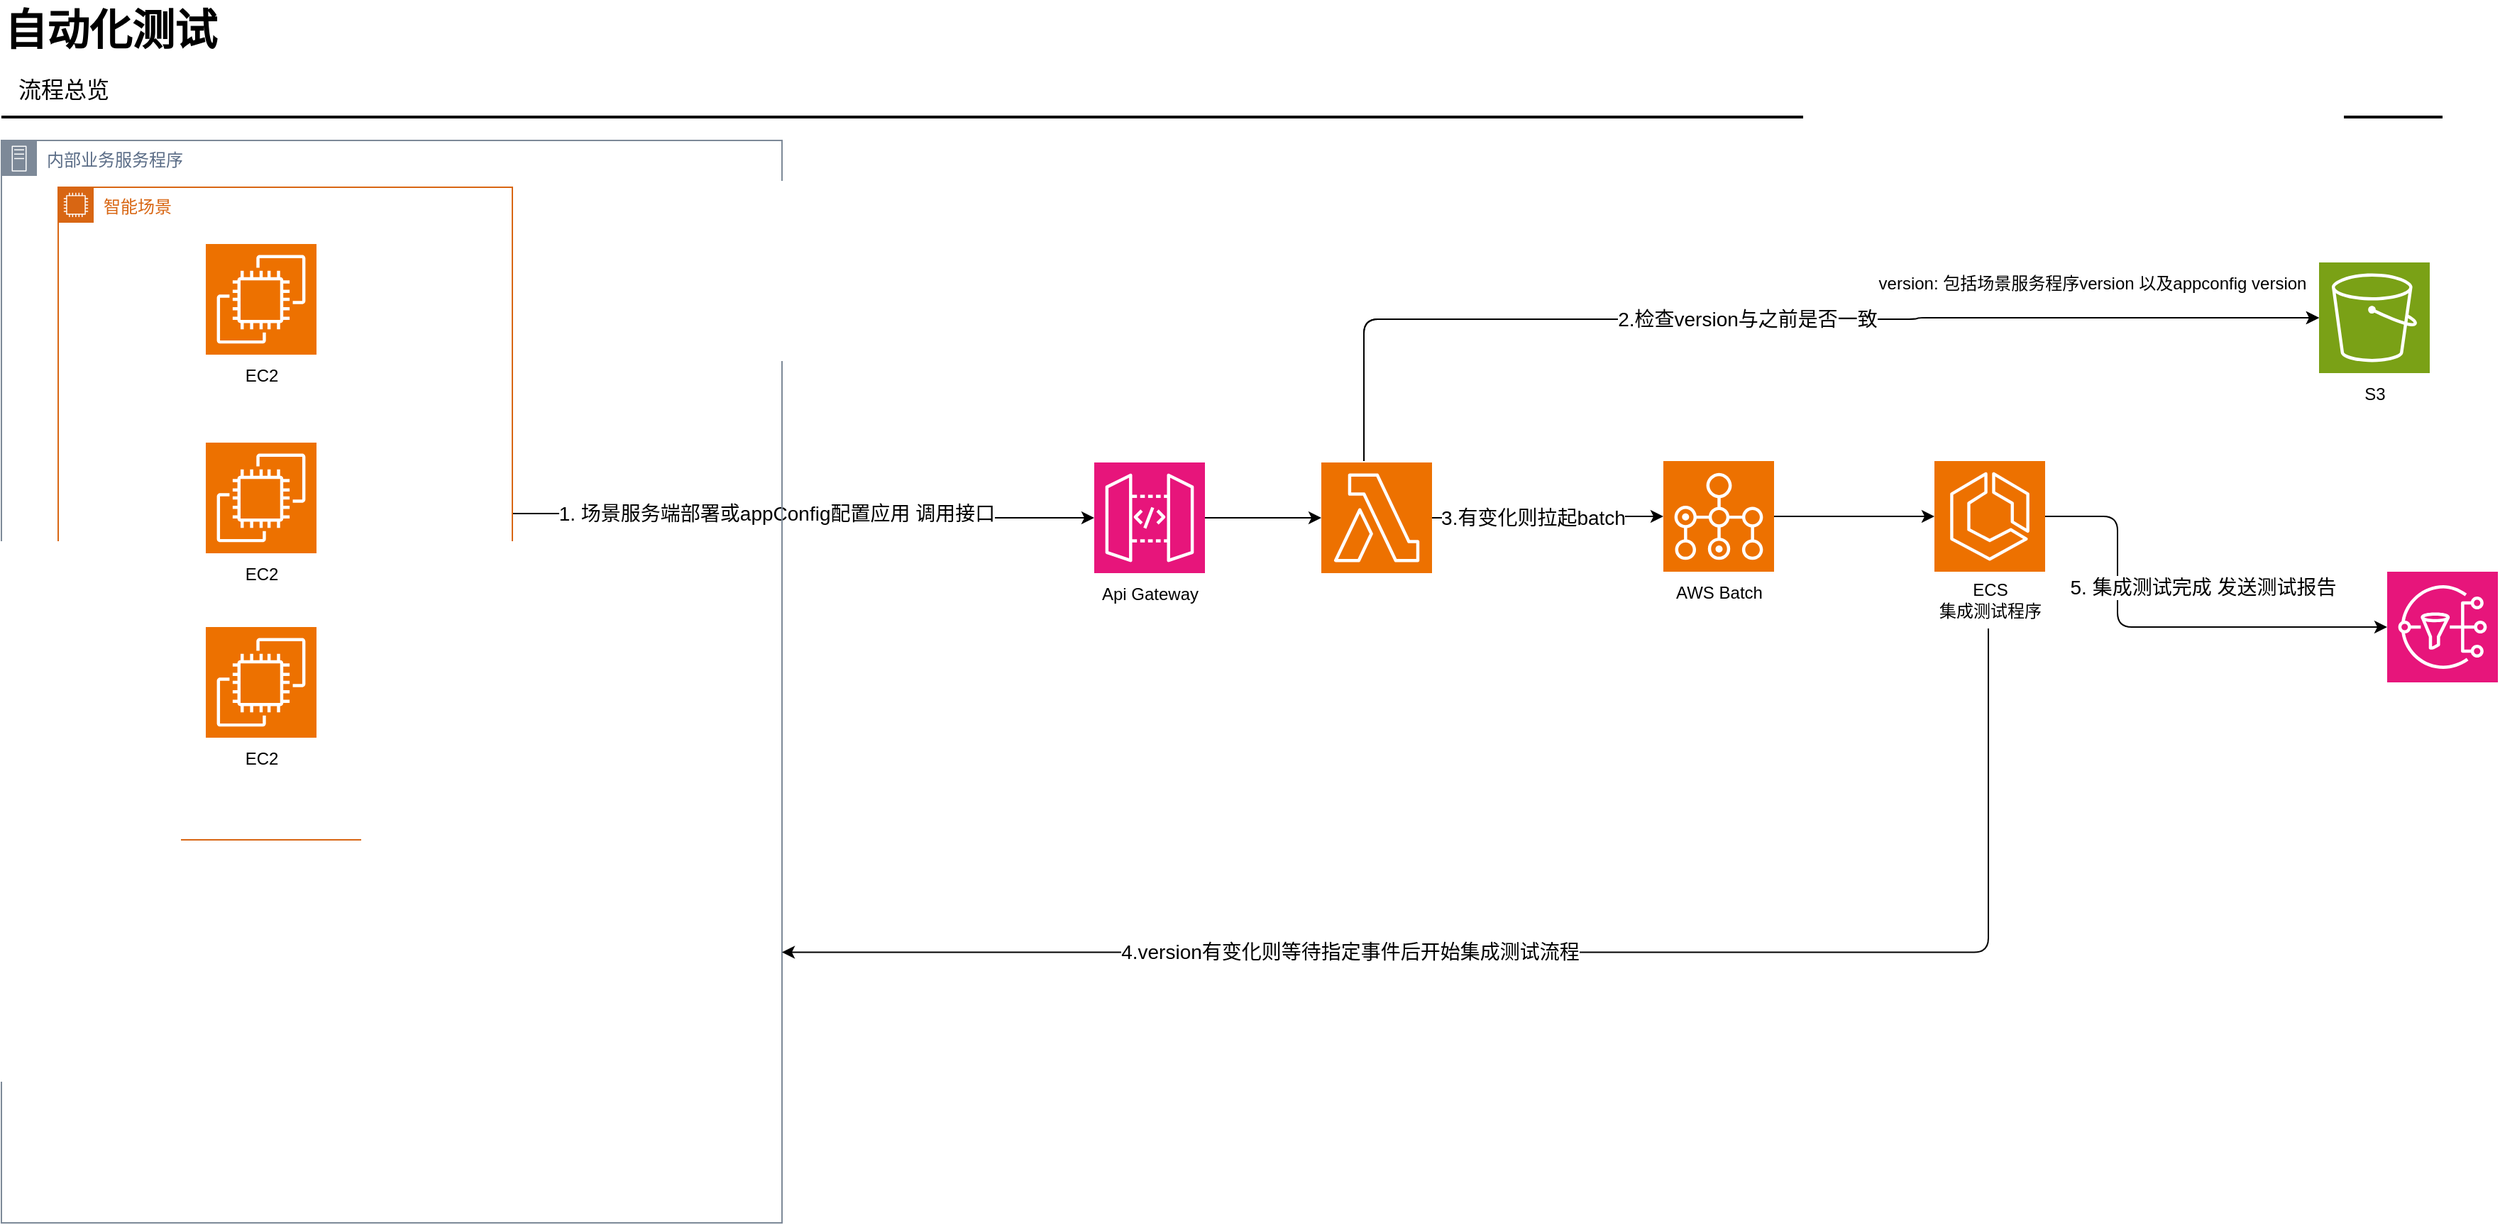 <mxfile version="24.7.7">
  <diagram id="Ht1M8jgEwFfnCIfOTk4-" name="Page-1">
    <mxGraphModel dx="2706" dy="1109" grid="1" gridSize="10" guides="1" tooltips="1" connect="1" arrows="1" fold="1" page="0" pageScale="1" pageWidth="827" pageHeight="1169" background="none" math="0" shadow="0">
      <root>
        <mxCell id="0" />
        <mxCell id="1" parent="0" />
        <mxCell id="-QjtrjUzRDEMRZ5MF8oH-47" value="自动化测试" style="text;html=1;resizable=0;points=[];autosize=1;align=left;verticalAlign=top;spacingTop=-4;fontSize=30;fontStyle=1;rounded=0;" parent="1" vertex="1">
          <mxGeometry x="-120" y="65.5" width="170" height="40" as="geometry" />
        </mxCell>
        <mxCell id="-QjtrjUzRDEMRZ5MF8oH-48" value="流程总览" style="text;html=1;resizable=0;points=[];autosize=1;align=left;verticalAlign=top;spacingTop=-4;fontSize=16;rounded=0;" parent="1" vertex="1">
          <mxGeometry x="-110" y="115.5" width="90" height="30" as="geometry" />
        </mxCell>
        <mxCell id="SCVMTBWpLvtzJIhz15lM-1" value="" style="line;strokeWidth=2;html=1;fontSize=14;rounded=0;" parent="1" vertex="1">
          <mxGeometry x="-120" y="140" width="1720" height="15.02" as="geometry" />
        </mxCell>
        <mxCell id="G6lWxy4UC_xkW3f3Wh48-16" style="edgeStyle=orthogonalEdgeStyle;orthogonalLoop=1;jettySize=auto;html=1;" parent="1" source="G6lWxy4UC_xkW3f3Wh48-1" target="G6lWxy4UC_xkW3f3Wh48-54" edge="1">
          <mxGeometry relative="1" as="geometry">
            <mxPoint x="650" y="430" as="targetPoint" />
          </mxGeometry>
        </mxCell>
        <mxCell id="G6lWxy4UC_xkW3f3Wh48-42" value="&lt;span style=&quot;color: rgb(0, 0, 0); font-family: Helvetica; font-style: normal; font-variant-ligatures: normal; font-variant-caps: normal; font-weight: 400; letter-spacing: normal; orphans: 2; text-align: center; text-indent: 0px; text-transform: none; widows: 2; word-spacing: 0px; -webkit-text-stroke-width: 0px; white-space: nowrap; background-color: rgb(255, 255, 255); text-decoration-thickness: initial; text-decoration-style: initial; text-decoration-color: initial; float: none; display: inline !important;&quot;&gt;&lt;font style=&quot;font-size: 14px;&quot;&gt;1. 场景服务端部署或appConfig配置应用 调用接口&lt;/font&gt;&lt;/span&gt;" style="edgeLabel;html=1;align=center;verticalAlign=middle;resizable=0;points=[];" parent="G6lWxy4UC_xkW3f3Wh48-16" vertex="1" connectable="0">
          <mxGeometry x="-0.311" y="-4" relative="1" as="geometry">
            <mxPoint x="43" y="-4" as="offset" />
          </mxGeometry>
        </mxCell>
        <mxCell id="G6lWxy4UC_xkW3f3Wh48-1" value="智能场景" style="points=[[0,0],[0.25,0],[0.5,0],[0.75,0],[1,0],[1,0.25],[1,0.5],[1,0.75],[1,1],[0.75,1],[0.5,1],[0.25,1],[0,1],[0,0.75],[0,0.5],[0,0.25]];outlineConnect=0;gradientColor=none;html=1;whiteSpace=wrap;fontSize=12;fontStyle=0;container=1;pointerEvents=0;collapsible=0;recursiveResize=0;shape=mxgraph.aws4.group;grIcon=mxgraph.aws4.group_ec2_instance_contents;strokeColor=#D86613;fillColor=none;verticalAlign=top;align=left;spacingLeft=30;fontColor=#D86613;dashed=0;" parent="1" vertex="1">
          <mxGeometry x="-80" y="196.98" width="320" height="460" as="geometry" />
        </mxCell>
        <mxCell id="G6lWxy4UC_xkW3f3Wh48-62" value="" style="group" parent="G6lWxy4UC_xkW3f3Wh48-1" vertex="1" connectable="0">
          <mxGeometry x="104" y="40" width="78" height="108" as="geometry" />
        </mxCell>
        <mxCell id="G6lWxy4UC_xkW3f3Wh48-48" value="" style="sketch=0;points=[[0,0,0],[0.25,0,0],[0.5,0,0],[0.75,0,0],[1,0,0],[0,1,0],[0.25,1,0],[0.5,1,0],[0.75,1,0],[1,1,0],[0,0.25,0],[0,0.5,0],[0,0.75,0],[1,0.25,0],[1,0.5,0],[1,0.75,0]];outlineConnect=0;fontColor=#232F3E;fillColor=#ED7100;strokeColor=#ffffff;dashed=0;verticalLabelPosition=bottom;verticalAlign=top;align=center;html=1;fontSize=12;fontStyle=0;aspect=fixed;shape=mxgraph.aws4.resourceIcon;resIcon=mxgraph.aws4.ec2;" parent="G6lWxy4UC_xkW3f3Wh48-62" vertex="1">
          <mxGeometry width="78" height="78" as="geometry" />
        </mxCell>
        <mxCell id="G6lWxy4UC_xkW3f3Wh48-57" value="EC2" style="text;html=1;align=center;verticalAlign=middle;resizable=0;points=[];autosize=1;strokeColor=none;fillColor=none;" parent="G6lWxy4UC_xkW3f3Wh48-62" vertex="1">
          <mxGeometry x="14" y="78" width="50" height="30" as="geometry" />
        </mxCell>
        <mxCell id="G6lWxy4UC_xkW3f3Wh48-63" value="" style="group" parent="G6lWxy4UC_xkW3f3Wh48-1" vertex="1" connectable="0">
          <mxGeometry x="104" y="310" width="78" height="108" as="geometry" />
        </mxCell>
        <mxCell id="G6lWxy4UC_xkW3f3Wh48-64" value="" style="sketch=0;points=[[0,0,0],[0.25,0,0],[0.5,0,0],[0.75,0,0],[1,0,0],[0,1,0],[0.25,1,0],[0.5,1,0],[0.75,1,0],[1,1,0],[0,0.25,0],[0,0.5,0],[0,0.75,0],[1,0.25,0],[1,0.5,0],[1,0.75,0]];outlineConnect=0;fontColor=#232F3E;fillColor=#ED7100;strokeColor=#ffffff;dashed=0;verticalLabelPosition=bottom;verticalAlign=top;align=center;html=1;fontSize=12;fontStyle=0;aspect=fixed;shape=mxgraph.aws4.resourceIcon;resIcon=mxgraph.aws4.ec2;" parent="G6lWxy4UC_xkW3f3Wh48-63" vertex="1">
          <mxGeometry width="78" height="78" as="geometry" />
        </mxCell>
        <mxCell id="G6lWxy4UC_xkW3f3Wh48-65" value="EC2" style="text;html=1;align=center;verticalAlign=middle;resizable=0;points=[];autosize=1;strokeColor=none;fillColor=none;" parent="G6lWxy4UC_xkW3f3Wh48-63" vertex="1">
          <mxGeometry x="14" y="78" width="50" height="30" as="geometry" />
        </mxCell>
        <mxCell id="G6lWxy4UC_xkW3f3Wh48-66" value="" style="group" parent="G6lWxy4UC_xkW3f3Wh48-1" vertex="1" connectable="0">
          <mxGeometry x="104" y="180" width="78" height="108" as="geometry" />
        </mxCell>
        <mxCell id="G6lWxy4UC_xkW3f3Wh48-67" value="" style="sketch=0;points=[[0,0,0],[0.25,0,0],[0.5,0,0],[0.75,0,0],[1,0,0],[0,1,0],[0.25,1,0],[0.5,1,0],[0.75,1,0],[1,1,0],[0,0.25,0],[0,0.5,0],[0,0.75,0],[1,0.25,0],[1,0.5,0],[1,0.75,0]];outlineConnect=0;fontColor=#232F3E;fillColor=#ED7100;strokeColor=#ffffff;dashed=0;verticalLabelPosition=bottom;verticalAlign=top;align=center;html=1;fontSize=12;fontStyle=0;aspect=fixed;shape=mxgraph.aws4.resourceIcon;resIcon=mxgraph.aws4.ec2;" parent="G6lWxy4UC_xkW3f3Wh48-66" vertex="1">
          <mxGeometry width="78" height="78" as="geometry" />
        </mxCell>
        <mxCell id="G6lWxy4UC_xkW3f3Wh48-68" value="EC2" style="text;html=1;align=center;verticalAlign=middle;resizable=0;points=[];autosize=1;strokeColor=none;fillColor=none;" parent="G6lWxy4UC_xkW3f3Wh48-66" vertex="1">
          <mxGeometry x="14" y="78" width="50" height="30" as="geometry" />
        </mxCell>
        <mxCell id="G6lWxy4UC_xkW3f3Wh48-23" value="" style="edgeStyle=orthogonalEdgeStyle;orthogonalLoop=1;jettySize=auto;html=1;entryX=0;entryY=0.5;entryDx=0;entryDy=0;entryPerimeter=0;" parent="1" source="G6lWxy4UC_xkW3f3Wh48-14" target="G6lWxy4UC_xkW3f3Wh48-51" edge="1">
          <mxGeometry relative="1" as="geometry">
            <mxPoint x="992.5" y="430" as="targetPoint" />
          </mxGeometry>
        </mxCell>
        <mxCell id="G6lWxy4UC_xkW3f3Wh48-46" value="&lt;font style=&quot;font-size: 14px;&quot;&gt;3.有变化则拉起batch&lt;/font&gt;" style="edgeLabel;html=1;align=center;verticalAlign=middle;resizable=0;points=[];" parent="G6lWxy4UC_xkW3f3Wh48-23" vertex="1" connectable="0">
          <mxGeometry x="-0.354" relative="1" as="geometry">
            <mxPoint x="18" as="offset" />
          </mxGeometry>
        </mxCell>
        <mxCell id="G6lWxy4UC_xkW3f3Wh48-14" value="" style="sketch=0;points=[[0,0,0],[0.25,0,0],[0.5,0,0],[0.75,0,0],[1,0,0],[0,1,0],[0.25,1,0],[0.5,1,0],[0.75,1,0],[1,1,0],[0,0.25,0],[0,0.5,0],[0,0.75,0],[1,0.25,0],[1,0.5,0],[1,0.75,0]];outlineConnect=0;fontColor=#232F3E;fillColor=#ED7100;strokeColor=#ffffff;dashed=0;verticalLabelPosition=bottom;verticalAlign=top;align=center;html=1;fontSize=12;fontStyle=0;aspect=fixed;shape=mxgraph.aws4.resourceIcon;resIcon=mxgraph.aws4.lambda;" parent="1" vertex="1">
          <mxGeometry x="810" y="391" width="78" height="78" as="geometry" />
        </mxCell>
        <mxCell id="G6lWxy4UC_xkW3f3Wh48-55" style="edgeStyle=orthogonalEdgeStyle;orthogonalLoop=1;jettySize=auto;html=1;" parent="1" source="G6lWxy4UC_xkW3f3Wh48-54" target="G6lWxy4UC_xkW3f3Wh48-14" edge="1">
          <mxGeometry relative="1" as="geometry" />
        </mxCell>
        <mxCell id="G6lWxy4UC_xkW3f3Wh48-70" value="" style="group" parent="1" vertex="1" connectable="0">
          <mxGeometry x="644" y="391" width="90" height="108" as="geometry" />
        </mxCell>
        <mxCell id="G6lWxy4UC_xkW3f3Wh48-54" value="" style="sketch=0;points=[[0,0,0],[0.25,0,0],[0.5,0,0],[0.75,0,0],[1,0,0],[0,1,0],[0.25,1,0],[0.5,1,0],[0.75,1,0],[1,1,0],[0,0.25,0],[0,0.5,0],[0,0.75,0],[1,0.25,0],[1,0.5,0],[1,0.75,0]];outlineConnect=0;fontColor=#232F3E;fillColor=#E7157B;strokeColor=#ffffff;dashed=0;verticalLabelPosition=bottom;verticalAlign=top;align=center;html=1;fontSize=12;fontStyle=0;aspect=fixed;shape=mxgraph.aws4.resourceIcon;resIcon=mxgraph.aws4.api_gateway;" parent="G6lWxy4UC_xkW3f3Wh48-70" vertex="1">
          <mxGeometry x="6" width="78" height="78" as="geometry" />
        </mxCell>
        <mxCell id="G6lWxy4UC_xkW3f3Wh48-56" value="Api Gateway" style="text;html=1;align=center;verticalAlign=middle;resizable=0;points=[];autosize=1;strokeColor=none;fillColor=none;" parent="G6lWxy4UC_xkW3f3Wh48-70" vertex="1">
          <mxGeometry y="78" width="90" height="30" as="geometry" />
        </mxCell>
        <mxCell id="G6lWxy4UC_xkW3f3Wh48-71" value="" style="group" parent="1" vertex="1" connectable="0">
          <mxGeometry x="1050" y="390" width="80" height="108" as="geometry" />
        </mxCell>
        <mxCell id="G6lWxy4UC_xkW3f3Wh48-51" value="" style="sketch=0;points=[[0,0,0],[0.25,0,0],[0.5,0,0],[0.75,0,0],[1,0,0],[0,1,0],[0.25,1,0],[0.5,1,0],[0.75,1,0],[1,1,0],[0,0.25,0],[0,0.5,0],[0,0.75,0],[1,0.25,0],[1,0.5,0],[1,0.75,0]];outlineConnect=0;fontColor=#232F3E;fillColor=#ED7100;strokeColor=#ffffff;dashed=0;verticalLabelPosition=bottom;verticalAlign=top;align=center;html=1;fontSize=12;fontStyle=0;aspect=fixed;shape=mxgraph.aws4.resourceIcon;resIcon=mxgraph.aws4.batch;" parent="G6lWxy4UC_xkW3f3Wh48-71" vertex="1">
          <mxGeometry x="1" width="78" height="78" as="geometry" />
        </mxCell>
        <mxCell id="G6lWxy4UC_xkW3f3Wh48-69" value="AWS Batch" style="text;html=1;align=center;verticalAlign=middle;resizable=0;points=[];autosize=1;strokeColor=none;fillColor=none;" parent="G6lWxy4UC_xkW3f3Wh48-71" vertex="1">
          <mxGeometry y="78" width="80" height="30" as="geometry" />
        </mxCell>
        <mxCell id="G6lWxy4UC_xkW3f3Wh48-73" value="" style="group" parent="1" vertex="1" connectable="0">
          <mxGeometry x="1231" y="390" width="100" height="118" as="geometry" />
        </mxCell>
        <mxCell id="G6lWxy4UC_xkW3f3Wh48-47" value="" style="sketch=0;points=[[0,0,0],[0.25,0,0],[0.5,0,0],[0.75,0,0],[1,0,0],[0,1,0],[0.25,1,0],[0.5,1,0],[0.75,1,0],[1,1,0],[0,0.25,0],[0,0.5,0],[0,0.75,0],[1,0.25,0],[1,0.5,0],[1,0.75,0]];outlineConnect=0;fontColor=#232F3E;fillColor=#ED7100;strokeColor=#ffffff;dashed=0;verticalLabelPosition=bottom;verticalAlign=top;align=center;html=1;fontSize=12;fontStyle=0;aspect=fixed;shape=mxgraph.aws4.resourceIcon;resIcon=mxgraph.aws4.ecs;" parent="G6lWxy4UC_xkW3f3Wh48-73" vertex="1">
          <mxGeometry x="11" width="78" height="78" as="geometry" />
        </mxCell>
        <mxCell id="G6lWxy4UC_xkW3f3Wh48-72" value="ECS&lt;div&gt;集成测试程序&lt;/div&gt;" style="text;html=1;align=center;verticalAlign=middle;resizable=0;points=[];autosize=1;strokeColor=none;fillColor=none;" parent="G6lWxy4UC_xkW3f3Wh48-73" vertex="1">
          <mxGeometry y="78" width="100" height="40" as="geometry" />
        </mxCell>
        <mxCell id="G6lWxy4UC_xkW3f3Wh48-74" style="edgeStyle=orthogonalEdgeStyle;orthogonalLoop=1;jettySize=auto;html=1;" parent="1" source="G6lWxy4UC_xkW3f3Wh48-51" target="G6lWxy4UC_xkW3f3Wh48-47" edge="1">
          <mxGeometry relative="1" as="geometry" />
        </mxCell>
        <mxCell id="G6lWxy4UC_xkW3f3Wh48-78" value="" style="group" parent="1" vertex="1" connectable="0">
          <mxGeometry x="1513" y="250" width="78" height="108" as="geometry" />
        </mxCell>
        <mxCell id="G6lWxy4UC_xkW3f3Wh48-76" value="" style="sketch=0;points=[[0,0,0],[0.25,0,0],[0.5,0,0],[0.75,0,0],[1,0,0],[0,1,0],[0.25,1,0],[0.5,1,0],[0.75,1,0],[1,1,0],[0,0.25,0],[0,0.5,0],[0,0.75,0],[1,0.25,0],[1,0.5,0],[1,0.75,0]];outlineConnect=0;fontColor=#232F3E;fillColor=#7AA116;strokeColor=#ffffff;dashed=0;verticalLabelPosition=bottom;verticalAlign=top;align=center;html=1;fontSize=12;fontStyle=0;aspect=fixed;shape=mxgraph.aws4.resourceIcon;resIcon=mxgraph.aws4.s3;" parent="G6lWxy4UC_xkW3f3Wh48-78" vertex="1">
          <mxGeometry width="78" height="78" as="geometry" />
        </mxCell>
        <mxCell id="G6lWxy4UC_xkW3f3Wh48-77" value="S3" style="text;html=1;align=center;verticalAlign=middle;resizable=0;points=[];autosize=1;strokeColor=none;fillColor=none;" parent="G6lWxy4UC_xkW3f3Wh48-78" vertex="1">
          <mxGeometry x="19" y="78" width="40" height="30" as="geometry" />
        </mxCell>
        <mxCell id="G6lWxy4UC_xkW3f3Wh48-79" style="edgeStyle=orthogonalEdgeStyle;orthogonalLoop=1;jettySize=auto;html=1;entryX=0;entryY=0.5;entryDx=0;entryDy=0;entryPerimeter=0;exitX=0.385;exitY=-0.013;exitDx=0;exitDy=0;exitPerimeter=0;" parent="1" edge="1">
          <mxGeometry relative="1" as="geometry">
            <Array as="points">
              <mxPoint x="840" y="290" />
              <mxPoint x="1230" y="290" />
              <mxPoint x="1230" y="289" />
            </Array>
            <mxPoint x="840.03" y="389.986" as="sourcePoint" />
            <mxPoint x="1513" y="289" as="targetPoint" />
          </mxGeometry>
        </mxCell>
        <mxCell id="G6lWxy4UC_xkW3f3Wh48-83" value="&lt;font style=&quot;font-size: 14px;&quot;&gt;3.检查version与之前是否一致&lt;/font&gt;" style="edgeLabel;html=1;align=center;verticalAlign=middle;resizable=0;points=[];" parent="G6lWxy4UC_xkW3f3Wh48-79" vertex="1" connectable="0">
          <mxGeometry x="-0.238" y="1" relative="1" as="geometry">
            <mxPoint x="75" y="1" as="offset" />
          </mxGeometry>
        </mxCell>
        <mxCell id="G6lWxy4UC_xkW3f3Wh48-84" value="version: 包括场景服务程序version 以及appconfig version" style="text;html=1;align=center;verticalAlign=middle;resizable=0;points=[];autosize=1;strokeColor=none;fillColor=none;" parent="1" vertex="1">
          <mxGeometry x="1193" y="250" width="320" height="30" as="geometry" />
        </mxCell>
        <mxCell id="G6lWxy4UC_xkW3f3Wh48-86" value="内部业务服务程序" style="points=[[0,0],[0.25,0],[0.5,0],[0.75,0],[1,0],[1,0.25],[1,0.5],[1,0.75],[1,1],[0.75,1],[0.5,1],[0.25,1],[0,1],[0,0.75],[0,0.5],[0,0.25]];outlineConnect=0;gradientColor=none;html=1;whiteSpace=wrap;fontSize=12;fontStyle=0;container=1;pointerEvents=0;collapsible=0;recursiveResize=0;shape=mxgraph.aws4.group;grIcon=mxgraph.aws4.group_on_premise;strokeColor=#7D8998;fillColor=none;verticalAlign=top;align=left;spacingLeft=30;fontColor=#5A6C86;dashed=0;" parent="1" vertex="1">
          <mxGeometry x="-120" y="164" width="550" height="762.98" as="geometry" />
        </mxCell>
        <mxCell id="G6lWxy4UC_xkW3f3Wh48-87" style="edgeStyle=orthogonalEdgeStyle;orthogonalLoop=1;jettySize=auto;html=1;entryX=1;entryY=0.75;entryDx=0;entryDy=0;" parent="1" source="G6lWxy4UC_xkW3f3Wh48-72" target="G6lWxy4UC_xkW3f3Wh48-86" edge="1">
          <mxGeometry relative="1" as="geometry">
            <mxPoint x="490" y="739" as="targetPoint" />
            <Array as="points">
              <mxPoint x="1280" y="736" />
            </Array>
          </mxGeometry>
        </mxCell>
        <mxCell id="G6lWxy4UC_xkW3f3Wh48-88" value="&lt;font style=&quot;font-size: 14px;&quot;&gt;4.version有变化则等待指定事件后开始集成测试流程&lt;/font&gt;" style="edgeLabel;html=1;align=center;verticalAlign=middle;resizable=0;points=[];" parent="G6lWxy4UC_xkW3f3Wh48-87" vertex="1" connectable="0">
          <mxGeometry x="0.268" y="2" relative="1" as="geometry">
            <mxPoint x="5" y="-2" as="offset" />
          </mxGeometry>
        </mxCell>
        <mxCell id="G6lWxy4UC_xkW3f3Wh48-89" value="" style="sketch=0;points=[[0,0,0],[0.25,0,0],[0.5,0,0],[0.75,0,0],[1,0,0],[0,1,0],[0.25,1,0],[0.5,1,0],[0.75,1,0],[1,1,0],[0,0.25,0],[0,0.5,0],[0,0.75,0],[1,0.25,0],[1,0.5,0],[1,0.75,0]];outlineConnect=0;fontColor=#232F3E;fillColor=#E7157B;strokeColor=#ffffff;dashed=0;verticalLabelPosition=bottom;verticalAlign=top;align=center;html=1;fontSize=12;fontStyle=0;aspect=fixed;shape=mxgraph.aws4.resourceIcon;resIcon=mxgraph.aws4.sns;" parent="1" vertex="1">
          <mxGeometry x="1561" y="468" width="78" height="78" as="geometry" />
        </mxCell>
        <mxCell id="G6lWxy4UC_xkW3f3Wh48-90" style="edgeStyle=orthogonalEdgeStyle;orthogonalLoop=1;jettySize=auto;html=1;entryX=0;entryY=0.5;entryDx=0;entryDy=0;entryPerimeter=0;" parent="1" source="G6lWxy4UC_xkW3f3Wh48-47" target="G6lWxy4UC_xkW3f3Wh48-89" edge="1">
          <mxGeometry relative="1" as="geometry">
            <Array as="points">
              <mxPoint x="1371" y="429" />
              <mxPoint x="1371" y="507" />
            </Array>
          </mxGeometry>
        </mxCell>
        <mxCell id="G6lWxy4UC_xkW3f3Wh48-91" value="&lt;font style=&quot;font-size: 14px;&quot;&gt;5. 集成测试完成 发送测试报告&lt;/font&gt;" style="edgeLabel;html=1;align=center;verticalAlign=middle;resizable=0;points=[];" parent="G6lWxy4UC_xkW3f3Wh48-90" vertex="1" connectable="0">
          <mxGeometry x="0.032" relative="1" as="geometry">
            <mxPoint x="24" y="-28" as="offset" />
          </mxGeometry>
        </mxCell>
        <mxCell id="voj3ZIxJEEWDFKO8MBv2-1" style="edgeStyle=orthogonalEdgeStyle;orthogonalLoop=1;jettySize=auto;html=1;entryX=0;entryY=0.5;entryDx=0;entryDy=0;entryPerimeter=0;exitX=0.385;exitY=-0.013;exitDx=0;exitDy=0;exitPerimeter=0;" edge="1" parent="1">
          <mxGeometry relative="1" as="geometry">
            <Array as="points">
              <mxPoint x="840" y="290" />
              <mxPoint x="1230" y="290" />
              <mxPoint x="1230" y="289" />
            </Array>
            <mxPoint x="840.03" y="389.986" as="sourcePoint" />
            <mxPoint x="1513" y="289" as="targetPoint" />
          </mxGeometry>
        </mxCell>
        <mxCell id="voj3ZIxJEEWDFKO8MBv2-2" value="&lt;font style=&quot;font-size: 14px;&quot;&gt;2.检查version与之前是否一致&lt;/font&gt;" style="edgeLabel;html=1;align=center;verticalAlign=middle;resizable=0;points=[];" vertex="1" connectable="0" parent="voj3ZIxJEEWDFKO8MBv2-1">
          <mxGeometry x="-0.238" y="1" relative="1" as="geometry">
            <mxPoint x="75" y="1" as="offset" />
          </mxGeometry>
        </mxCell>
      </root>
    </mxGraphModel>
  </diagram>
</mxfile>
